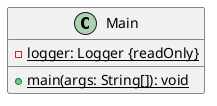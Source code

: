 @startuml
'https://plantuml.com/class-diagram

class Main {
-{static} logger: Logger {readOnly}
+{static} main(args: String[]): void
}

@enduml
